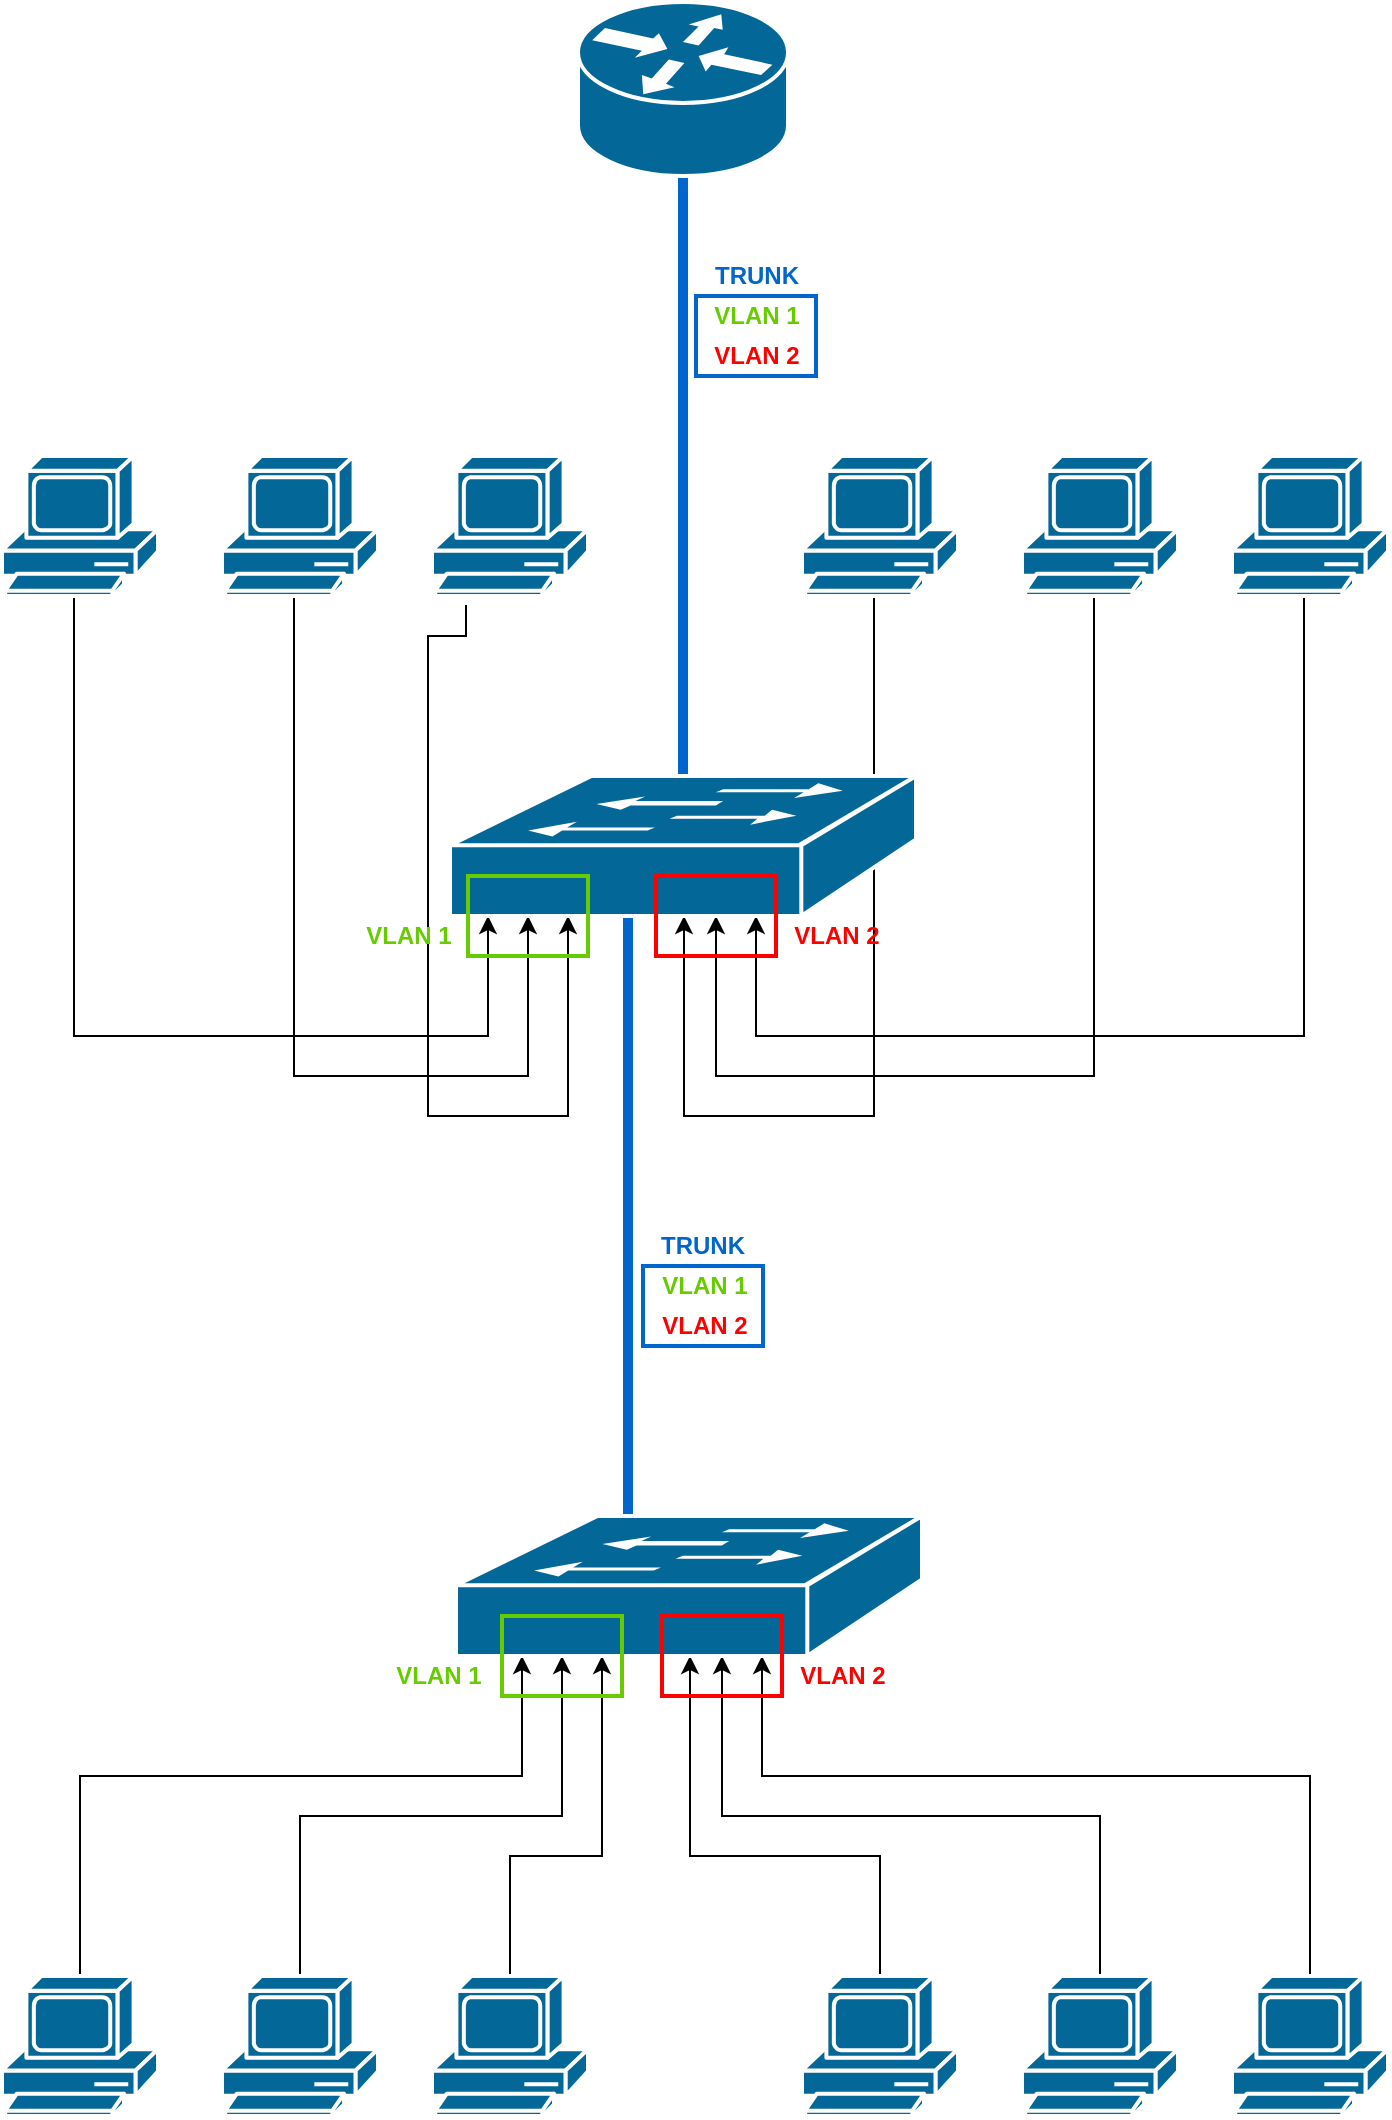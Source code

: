 <mxfile version="13.1.3" type="device"><diagram id="6a731a19-8d31-9384-78a2-239565b7b9f0" name="Page-1"><mxGraphModel dx="2370" dy="1335" grid="1" gridSize="10" guides="1" tooltips="1" connect="1" arrows="1" fold="1" page="1" pageScale="1" pageWidth="827" pageHeight="1169" background="#ffffff" math="0" shadow="0"><root><mxCell id="0"/><mxCell id="1" parent="0"/><mxCell id="867DS23-87yb41-A3qXb-2277" style="edgeStyle=orthogonalEdgeStyle;rounded=0;orthogonalLoop=1;jettySize=auto;html=1;exitX=0.5;exitY=0;exitDx=0;exitDy=0;exitPerimeter=0;" edge="1" parent="1" source="867DS23-87yb41-A3qXb-2257" target="867DS23-87yb41-A3qXb-2265"><mxGeometry relative="1" as="geometry"><Array as="points"><mxPoint x="106" y="970"/><mxPoint x="327" y="970"/></Array></mxGeometry></mxCell><mxCell id="867DS23-87yb41-A3qXb-2257" value="" style="shape=mxgraph.cisco.computers_and_peripherals.pc;html=1;pointerEvents=1;dashed=0;fillColor=#036897;strokeColor=#ffffff;strokeWidth=2;verticalLabelPosition=bottom;verticalAlign=top;align=center;outlineConnect=0;" vertex="1" parent="1"><mxGeometry x="67" y="1070" width="78" height="70" as="geometry"/></mxCell><mxCell id="867DS23-87yb41-A3qXb-2278" style="edgeStyle=orthogonalEdgeStyle;rounded=0;orthogonalLoop=1;jettySize=auto;html=1;exitX=0.5;exitY=0;exitDx=0;exitDy=0;exitPerimeter=0;" edge="1" parent="1" source="867DS23-87yb41-A3qXb-2258" target="867DS23-87yb41-A3qXb-2265"><mxGeometry relative="1" as="geometry"><Array as="points"><mxPoint x="216" y="990"/><mxPoint x="347" y="990"/></Array></mxGeometry></mxCell><mxCell id="867DS23-87yb41-A3qXb-2258" value="" style="shape=mxgraph.cisco.computers_and_peripherals.pc;html=1;pointerEvents=1;dashed=0;fillColor=#036897;strokeColor=#ffffff;strokeWidth=2;verticalLabelPosition=bottom;verticalAlign=top;align=center;outlineConnect=0;" vertex="1" parent="1"><mxGeometry x="177" y="1070" width="78" height="70" as="geometry"/></mxCell><mxCell id="867DS23-87yb41-A3qXb-2279" style="edgeStyle=orthogonalEdgeStyle;rounded=0;orthogonalLoop=1;jettySize=auto;html=1;exitX=0.5;exitY=0;exitDx=0;exitDy=0;exitPerimeter=0;" edge="1" parent="1" source="867DS23-87yb41-A3qXb-2259" target="867DS23-87yb41-A3qXb-2265"><mxGeometry relative="1" as="geometry"><Array as="points"><mxPoint x="321" y="1010"/><mxPoint x="367" y="1010"/></Array></mxGeometry></mxCell><mxCell id="867DS23-87yb41-A3qXb-2259" value="" style="shape=mxgraph.cisco.computers_and_peripherals.pc;html=1;pointerEvents=1;dashed=0;fillColor=#036897;strokeColor=#ffffff;strokeWidth=2;verticalLabelPosition=bottom;verticalAlign=top;align=center;outlineConnect=0;" vertex="1" parent="1"><mxGeometry x="282" y="1070" width="78" height="70" as="geometry"/></mxCell><mxCell id="867DS23-87yb41-A3qXb-2280" style="edgeStyle=orthogonalEdgeStyle;rounded=0;orthogonalLoop=1;jettySize=auto;html=1;exitX=0.5;exitY=0;exitDx=0;exitDy=0;exitPerimeter=0;" edge="1" parent="1" source="867DS23-87yb41-A3qXb-2262" target="867DS23-87yb41-A3qXb-2265"><mxGeometry relative="1" as="geometry"><Array as="points"><mxPoint x="506" y="1010"/><mxPoint x="411" y="1010"/></Array></mxGeometry></mxCell><mxCell id="867DS23-87yb41-A3qXb-2262" value="" style="shape=mxgraph.cisco.computers_and_peripherals.pc;html=1;pointerEvents=1;dashed=0;fillColor=#036897;strokeColor=#ffffff;strokeWidth=2;verticalLabelPosition=bottom;verticalAlign=top;align=center;outlineConnect=0;" vertex="1" parent="1"><mxGeometry x="467" y="1070" width="78" height="70" as="geometry"/></mxCell><mxCell id="867DS23-87yb41-A3qXb-2281" style="edgeStyle=orthogonalEdgeStyle;rounded=0;orthogonalLoop=1;jettySize=auto;html=1;exitX=0.5;exitY=0;exitDx=0;exitDy=0;exitPerimeter=0;" edge="1" parent="1" source="867DS23-87yb41-A3qXb-2263" target="867DS23-87yb41-A3qXb-2265"><mxGeometry relative="1" as="geometry"><Array as="points"><mxPoint x="616" y="990"/><mxPoint x="427" y="990"/></Array></mxGeometry></mxCell><mxCell id="867DS23-87yb41-A3qXb-2263" value="" style="shape=mxgraph.cisco.computers_and_peripherals.pc;html=1;pointerEvents=1;dashed=0;fillColor=#036897;strokeColor=#ffffff;strokeWidth=2;verticalLabelPosition=bottom;verticalAlign=top;align=center;outlineConnect=0;" vertex="1" parent="1"><mxGeometry x="577" y="1070" width="78" height="70" as="geometry"/></mxCell><mxCell id="867DS23-87yb41-A3qXb-2282" style="edgeStyle=orthogonalEdgeStyle;rounded=0;orthogonalLoop=1;jettySize=auto;html=1;exitX=0.5;exitY=0;exitDx=0;exitDy=0;exitPerimeter=0;" edge="1" parent="1" source="867DS23-87yb41-A3qXb-2264" target="867DS23-87yb41-A3qXb-2265"><mxGeometry relative="1" as="geometry"><Array as="points"><mxPoint x="721" y="970"/><mxPoint x="447" y="970"/></Array></mxGeometry></mxCell><mxCell id="867DS23-87yb41-A3qXb-2264" value="" style="shape=mxgraph.cisco.computers_and_peripherals.pc;html=1;pointerEvents=1;dashed=0;fillColor=#036897;strokeColor=#ffffff;strokeWidth=2;verticalLabelPosition=bottom;verticalAlign=top;align=center;outlineConnect=0;" vertex="1" parent="1"><mxGeometry x="682" y="1070" width="78" height="70" as="geometry"/></mxCell><mxCell id="867DS23-87yb41-A3qXb-2314" style="edgeStyle=orthogonalEdgeStyle;rounded=0;orthogonalLoop=1;jettySize=auto;html=1;strokeColor=#0066CC;endArrow=none;endFill=0;strokeWidth=5;" edge="1" parent="1" source="867DS23-87yb41-A3qXb-2265" target="867DS23-87yb41-A3qXb-2305"><mxGeometry relative="1" as="geometry"><Array as="points"><mxPoint x="380" y="760"/><mxPoint x="380" y="760"/></Array></mxGeometry></mxCell><mxCell id="867DS23-87yb41-A3qXb-2265" value="" style="shape=mxgraph.cisco.switches.workgroup_switch;html=1;pointerEvents=1;dashed=0;fillColor=#036897;strokeColor=#ffffff;strokeWidth=2;verticalLabelPosition=bottom;verticalAlign=top;align=center;outlineConnect=0;" vertex="1" parent="1"><mxGeometry x="294" y="840" width="233" height="70" as="geometry"/></mxCell><mxCell id="867DS23-87yb41-A3qXb-2284" value="" style="rounded=0;whiteSpace=wrap;html=1;fillColor=none;strokeColor=#FF0000;strokeWidth=2;" vertex="1" parent="1"><mxGeometry x="397" y="890" width="60" height="40" as="geometry"/></mxCell><mxCell id="867DS23-87yb41-A3qXb-2287" value="&lt;font color=&quot;#ff0000&quot;&gt;&lt;b&gt;VLAN 2&lt;/b&gt;&lt;/font&gt;" style="text;html=1;resizable=0;autosize=1;align=center;verticalAlign=middle;points=[];fillColor=none;strokeColor=none;rounded=0;" vertex="1" parent="1"><mxGeometry x="457" y="910" width="60" height="20" as="geometry"/></mxCell><mxCell id="867DS23-87yb41-A3qXb-2288" value="" style="rounded=0;whiteSpace=wrap;html=1;fillColor=none;strokeColor=#66CC00;strokeWidth=2;" vertex="1" parent="1"><mxGeometry x="317" y="890" width="60" height="40" as="geometry"/></mxCell><mxCell id="867DS23-87yb41-A3qXb-2292" value="&lt;b&gt;&lt;font color=&quot;#66cc00&quot;&gt;VLAN 1&lt;/font&gt;&lt;/b&gt;" style="text;html=1;resizable=0;autosize=1;align=center;verticalAlign=middle;points=[];fillColor=none;strokeColor=none;rounded=0;" vertex="1" parent="1"><mxGeometry x="255" y="910" width="60" height="20" as="geometry"/></mxCell><mxCell id="867DS23-87yb41-A3qXb-2293" style="edgeStyle=orthogonalEdgeStyle;rounded=0;orthogonalLoop=1;jettySize=auto;html=1;exitX=0.5;exitY=0;exitDx=0;exitDy=0;exitPerimeter=0;" edge="1" parent="1" source="867DS23-87yb41-A3qXb-2294" target="867DS23-87yb41-A3qXb-2305"><mxGeometry relative="1" as="geometry"><Array as="points"><mxPoint x="103" y="310"/><mxPoint x="103" y="600"/><mxPoint x="310" y="600"/></Array></mxGeometry></mxCell><mxCell id="867DS23-87yb41-A3qXb-2294" value="" style="shape=mxgraph.cisco.computers_and_peripherals.pc;html=1;pointerEvents=1;dashed=0;fillColor=#036897;strokeColor=#ffffff;strokeWidth=2;verticalLabelPosition=bottom;verticalAlign=top;align=center;outlineConnect=0;" vertex="1" parent="1"><mxGeometry x="67" y="310" width="78" height="70" as="geometry"/></mxCell><mxCell id="867DS23-87yb41-A3qXb-2295" style="edgeStyle=orthogonalEdgeStyle;rounded=0;orthogonalLoop=1;jettySize=auto;html=1;exitX=0.5;exitY=0;exitDx=0;exitDy=0;exitPerimeter=0;" edge="1" parent="1" source="867DS23-87yb41-A3qXb-2296" target="867DS23-87yb41-A3qXb-2305"><mxGeometry relative="1" as="geometry"><Array as="points"><mxPoint x="213" y="310"/><mxPoint x="213" y="620"/><mxPoint x="330" y="620"/></Array></mxGeometry></mxCell><mxCell id="867DS23-87yb41-A3qXb-2296" value="" style="shape=mxgraph.cisco.computers_and_peripherals.pc;html=1;pointerEvents=1;dashed=0;fillColor=#036897;strokeColor=#ffffff;strokeWidth=2;verticalLabelPosition=bottom;verticalAlign=top;align=center;outlineConnect=0;" vertex="1" parent="1"><mxGeometry x="177" y="310" width="78" height="70" as="geometry"/></mxCell><mxCell id="867DS23-87yb41-A3qXb-2297" style="edgeStyle=orthogonalEdgeStyle;rounded=0;orthogonalLoop=1;jettySize=auto;html=1;exitX=0.218;exitY=1.065;exitDx=0;exitDy=0;exitPerimeter=0;" edge="1" parent="1" source="867DS23-87yb41-A3qXb-2298" target="867DS23-87yb41-A3qXb-2305"><mxGeometry relative="1" as="geometry"><Array as="points"><mxPoint x="299" y="400"/><mxPoint x="280" y="400"/><mxPoint x="280" y="640"/><mxPoint x="350" y="640"/></Array></mxGeometry></mxCell><mxCell id="867DS23-87yb41-A3qXb-2298" value="" style="shape=mxgraph.cisco.computers_and_peripherals.pc;html=1;pointerEvents=1;dashed=0;fillColor=#036897;strokeColor=#ffffff;strokeWidth=2;verticalLabelPosition=bottom;verticalAlign=top;align=center;outlineConnect=0;" vertex="1" parent="1"><mxGeometry x="282" y="310" width="78" height="70" as="geometry"/></mxCell><mxCell id="867DS23-87yb41-A3qXb-2299" style="edgeStyle=orthogonalEdgeStyle;rounded=0;orthogonalLoop=1;jettySize=auto;html=1;exitX=0.5;exitY=1;exitDx=0;exitDy=0;exitPerimeter=0;" edge="1" parent="1" source="867DS23-87yb41-A3qXb-2300" target="867DS23-87yb41-A3qXb-2305"><mxGeometry relative="1" as="geometry"><Array as="points"><mxPoint x="503" y="380"/><mxPoint x="503" y="640"/><mxPoint x="408" y="640"/></Array></mxGeometry></mxCell><mxCell id="867DS23-87yb41-A3qXb-2300" value="" style="shape=mxgraph.cisco.computers_and_peripherals.pc;html=1;pointerEvents=1;dashed=0;fillColor=#036897;strokeColor=#ffffff;strokeWidth=2;verticalLabelPosition=bottom;verticalAlign=top;align=center;outlineConnect=0;" vertex="1" parent="1"><mxGeometry x="467" y="310" width="78" height="70" as="geometry"/></mxCell><mxCell id="867DS23-87yb41-A3qXb-2301" style="edgeStyle=orthogonalEdgeStyle;rounded=0;orthogonalLoop=1;jettySize=auto;html=1;exitX=0.5;exitY=0;exitDx=0;exitDy=0;exitPerimeter=0;" edge="1" parent="1" source="867DS23-87yb41-A3qXb-2302" target="867DS23-87yb41-A3qXb-2305"><mxGeometry relative="1" as="geometry"><Array as="points"><mxPoint x="613" y="620"/><mxPoint x="424" y="620"/></Array></mxGeometry></mxCell><mxCell id="867DS23-87yb41-A3qXb-2302" value="" style="shape=mxgraph.cisco.computers_and_peripherals.pc;html=1;pointerEvents=1;dashed=0;fillColor=#036897;strokeColor=#ffffff;strokeWidth=2;verticalLabelPosition=bottom;verticalAlign=top;align=center;outlineConnect=0;" vertex="1" parent="1"><mxGeometry x="577" y="310" width="78" height="70" as="geometry"/></mxCell><mxCell id="867DS23-87yb41-A3qXb-2303" style="edgeStyle=orthogonalEdgeStyle;rounded=0;orthogonalLoop=1;jettySize=auto;html=1;exitX=0.5;exitY=0;exitDx=0;exitDy=0;exitPerimeter=0;" edge="1" parent="1" source="867DS23-87yb41-A3qXb-2304" target="867DS23-87yb41-A3qXb-2305"><mxGeometry relative="1" as="geometry"><Array as="points"><mxPoint x="718" y="600"/><mxPoint x="444" y="600"/></Array></mxGeometry></mxCell><mxCell id="867DS23-87yb41-A3qXb-2304" value="" style="shape=mxgraph.cisco.computers_and_peripherals.pc;html=1;pointerEvents=1;dashed=0;fillColor=#036897;strokeColor=#ffffff;strokeWidth=2;verticalLabelPosition=bottom;verticalAlign=top;align=center;outlineConnect=0;" vertex="1" parent="1"><mxGeometry x="682" y="310" width="78" height="70" as="geometry"/></mxCell><mxCell id="867DS23-87yb41-A3qXb-2320" style="edgeStyle=orthogonalEdgeStyle;rounded=0;orthogonalLoop=1;jettySize=auto;html=1;exitX=0.5;exitY=0;exitDx=0;exitDy=0;exitPerimeter=0;entryX=0.5;entryY=1;entryDx=0;entryDy=0;entryPerimeter=0;endArrow=none;endFill=0;strokeColor=#0066CC;strokeWidth=5;" edge="1" parent="1" source="867DS23-87yb41-A3qXb-2305" target="867DS23-87yb41-A3qXb-2319"><mxGeometry relative="1" as="geometry"/></mxCell><mxCell id="867DS23-87yb41-A3qXb-2305" value="" style="shape=mxgraph.cisco.switches.workgroup_switch;html=1;pointerEvents=1;dashed=0;fillColor=#036897;strokeColor=#ffffff;strokeWidth=2;verticalLabelPosition=bottom;verticalAlign=top;align=center;outlineConnect=0;" vertex="1" parent="1"><mxGeometry x="291" y="470" width="233" height="70" as="geometry"/></mxCell><mxCell id="867DS23-87yb41-A3qXb-2306" value="" style="rounded=0;whiteSpace=wrap;html=1;fillColor=none;strokeColor=#FF0000;strokeWidth=2;" vertex="1" parent="1"><mxGeometry x="394" y="520" width="60" height="40" as="geometry"/></mxCell><mxCell id="867DS23-87yb41-A3qXb-2307" value="&lt;font color=&quot;#ff0000&quot;&gt;&lt;b&gt;VLAN 2&lt;/b&gt;&lt;/font&gt;" style="text;html=1;resizable=0;autosize=1;align=center;verticalAlign=middle;points=[];fillColor=none;strokeColor=none;rounded=0;" vertex="1" parent="1"><mxGeometry x="454" y="540" width="60" height="20" as="geometry"/></mxCell><mxCell id="867DS23-87yb41-A3qXb-2308" value="" style="rounded=0;whiteSpace=wrap;html=1;fillColor=none;strokeColor=#66CC00;strokeWidth=2;" vertex="1" parent="1"><mxGeometry x="300" y="520" width="60" height="40" as="geometry"/></mxCell><mxCell id="867DS23-87yb41-A3qXb-2309" value="&lt;b&gt;&lt;font color=&quot;#66cc00&quot;&gt;VLAN 1&lt;/font&gt;&lt;/b&gt;" style="text;html=1;resizable=0;autosize=1;align=center;verticalAlign=middle;points=[];fillColor=none;strokeColor=none;rounded=0;" vertex="1" parent="1"><mxGeometry x="240" y="540" width="60" height="20" as="geometry"/></mxCell><mxCell id="867DS23-87yb41-A3qXb-2315" value="&lt;b&gt;&lt;font color=&quot;#0066cc&quot;&gt;TRUNK&lt;/font&gt;&lt;/b&gt;" style="text;html=1;strokeColor=none;fillColor=none;align=center;verticalAlign=middle;whiteSpace=wrap;rounded=0;" vertex="1" parent="1"><mxGeometry x="391.25" y="695" width="52.5" height="20" as="geometry"/></mxCell><mxCell id="867DS23-87yb41-A3qXb-2316" value="" style="rounded=0;whiteSpace=wrap;html=1;fillColor=none;strokeColor=#0066CC;strokeWidth=2;" vertex="1" parent="1"><mxGeometry x="387.5" y="715" width="60" height="40" as="geometry"/></mxCell><mxCell id="867DS23-87yb41-A3qXb-2317" value="&lt;b&gt;&lt;font color=&quot;#66cc00&quot;&gt;VLAN 1&lt;/font&gt;&lt;/b&gt;" style="text;html=1;resizable=0;autosize=1;align=center;verticalAlign=middle;points=[];fillColor=none;strokeColor=none;rounded=0;" vertex="1" parent="1"><mxGeometry x="387.5" y="715" width="60" height="20" as="geometry"/></mxCell><mxCell id="867DS23-87yb41-A3qXb-2318" value="&lt;font color=&quot;#ff0000&quot;&gt;&lt;b&gt;VLAN 2&lt;/b&gt;&lt;/font&gt;" style="text;html=1;resizable=0;autosize=1;align=center;verticalAlign=middle;points=[];fillColor=none;strokeColor=none;rounded=0;" vertex="1" parent="1"><mxGeometry x="387.5" y="735" width="60" height="20" as="geometry"/></mxCell><mxCell id="867DS23-87yb41-A3qXb-2319" value="" style="shape=mxgraph.cisco.routers.router;html=1;pointerEvents=1;dashed=0;fillColor=#036897;strokeColor=#ffffff;strokeWidth=2;verticalLabelPosition=bottom;verticalAlign=top;align=center;outlineConnect=0;" vertex="1" parent="1"><mxGeometry x="355" y="83" width="105" height="87" as="geometry"/></mxCell><mxCell id="867DS23-87yb41-A3qXb-2321" value="&lt;b&gt;&lt;font color=&quot;#0066cc&quot;&gt;TRUNK&lt;/font&gt;&lt;/b&gt;" style="text;html=1;strokeColor=none;fillColor=none;align=center;verticalAlign=middle;whiteSpace=wrap;rounded=0;" vertex="1" parent="1"><mxGeometry x="417.75" y="210" width="52.5" height="20" as="geometry"/></mxCell><mxCell id="867DS23-87yb41-A3qXb-2322" value="" style="rounded=0;whiteSpace=wrap;html=1;fillColor=none;strokeColor=#0066CC;strokeWidth=2;" vertex="1" parent="1"><mxGeometry x="414" y="230" width="60" height="40" as="geometry"/></mxCell><mxCell id="867DS23-87yb41-A3qXb-2323" value="&lt;b&gt;&lt;font color=&quot;#66cc00&quot;&gt;VLAN 1&lt;/font&gt;&lt;/b&gt;" style="text;html=1;resizable=0;autosize=1;align=center;verticalAlign=middle;points=[];fillColor=none;strokeColor=none;rounded=0;" vertex="1" parent="1"><mxGeometry x="414" y="230" width="60" height="20" as="geometry"/></mxCell><mxCell id="867DS23-87yb41-A3qXb-2324" value="&lt;font color=&quot;#ff0000&quot;&gt;&lt;b&gt;VLAN 2&lt;/b&gt;&lt;/font&gt;" style="text;html=1;resizable=0;autosize=1;align=center;verticalAlign=middle;points=[];fillColor=none;strokeColor=none;rounded=0;" vertex="1" parent="1"><mxGeometry x="414" y="250" width="60" height="20" as="geometry"/></mxCell></root></mxGraphModel></diagram></mxfile>